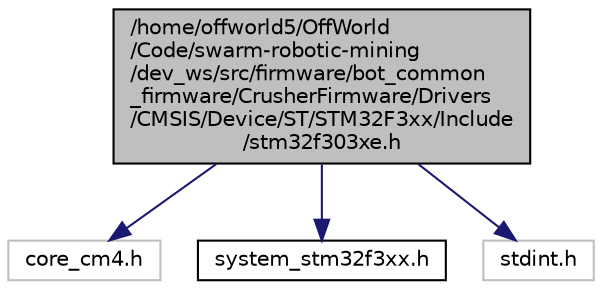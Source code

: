 digraph "/home/offworld5/OffWorld\l/Code/swarm-robotic-mining\l/dev_ws/src/firmware/bot_common\l_firmware/CrusherFirmware/Drivers\l/CMSIS/Device/ST/STM32F3xx/Include\l/stm32f303xe.h"
{
 // LATEX_PDF_SIZE
  edge [fontname="Helvetica",fontsize="10",labelfontname="Helvetica",labelfontsize="10"];
  node [fontname="Helvetica",fontsize="10",shape=record];
  Node1 [label="/home/offworld5/OffWorld\l/Code/swarm-robotic-mining\l/dev_ws/src/firmware/bot_common\l_firmware/CrusherFirmware/Drivers\l/CMSIS/Device/ST/STM32F3xx/Include\l/stm32f303xe.h",height=0.2,width=0.4,color="black", fillcolor="grey75", style="filled", fontcolor="black",tooltip="CMSIS STM32F303xE Devices Peripheral Access Layer Header File."];
  Node1 -> Node2 [color="midnightblue",fontsize="10",style="solid",fontname="Helvetica"];
  Node2 [label="core_cm4.h",height=0.2,width=0.4,color="grey75", fillcolor="white", style="filled",tooltip=" "];
  Node1 -> Node3 [color="midnightblue",fontsize="10",style="solid",fontname="Helvetica"];
  Node3 [label="system_stm32f3xx.h",height=0.2,width=0.4,color="black", fillcolor="white", style="filled",URL="$_crusher_firmware_2_drivers_2_c_m_s_i_s_2_device_2_s_t_2_s_t_m32_f3xx_2_include_2system__stm32f3xx_8h.html",tooltip="CMSIS Cortex-M4 Device System Source File for STM32F3xx devices."];
  Node1 -> Node4 [color="midnightblue",fontsize="10",style="solid",fontname="Helvetica"];
  Node4 [label="stdint.h",height=0.2,width=0.4,color="grey75", fillcolor="white", style="filled",tooltip=" "];
}
